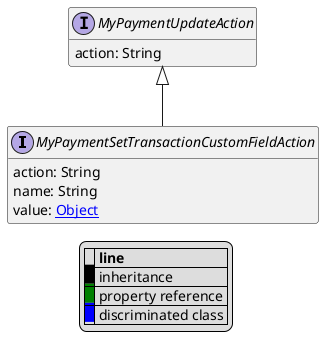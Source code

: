 @startuml

hide empty fields
hide empty methods
legend
|= |= line |
|<back:black>   </back>| inheritance |
|<back:green>   </back>| property reference |
|<back:blue>   </back>| discriminated class |
endlegend
interface MyPaymentSetTransactionCustomFieldAction [[MyPaymentSetTransactionCustomFieldAction.svg]] extends MyPaymentUpdateAction {
    action: String
    name: String
    value: [[Object.svg Object]]
}
interface MyPaymentUpdateAction [[MyPaymentUpdateAction.svg]]  {
    action: String
}





@enduml
